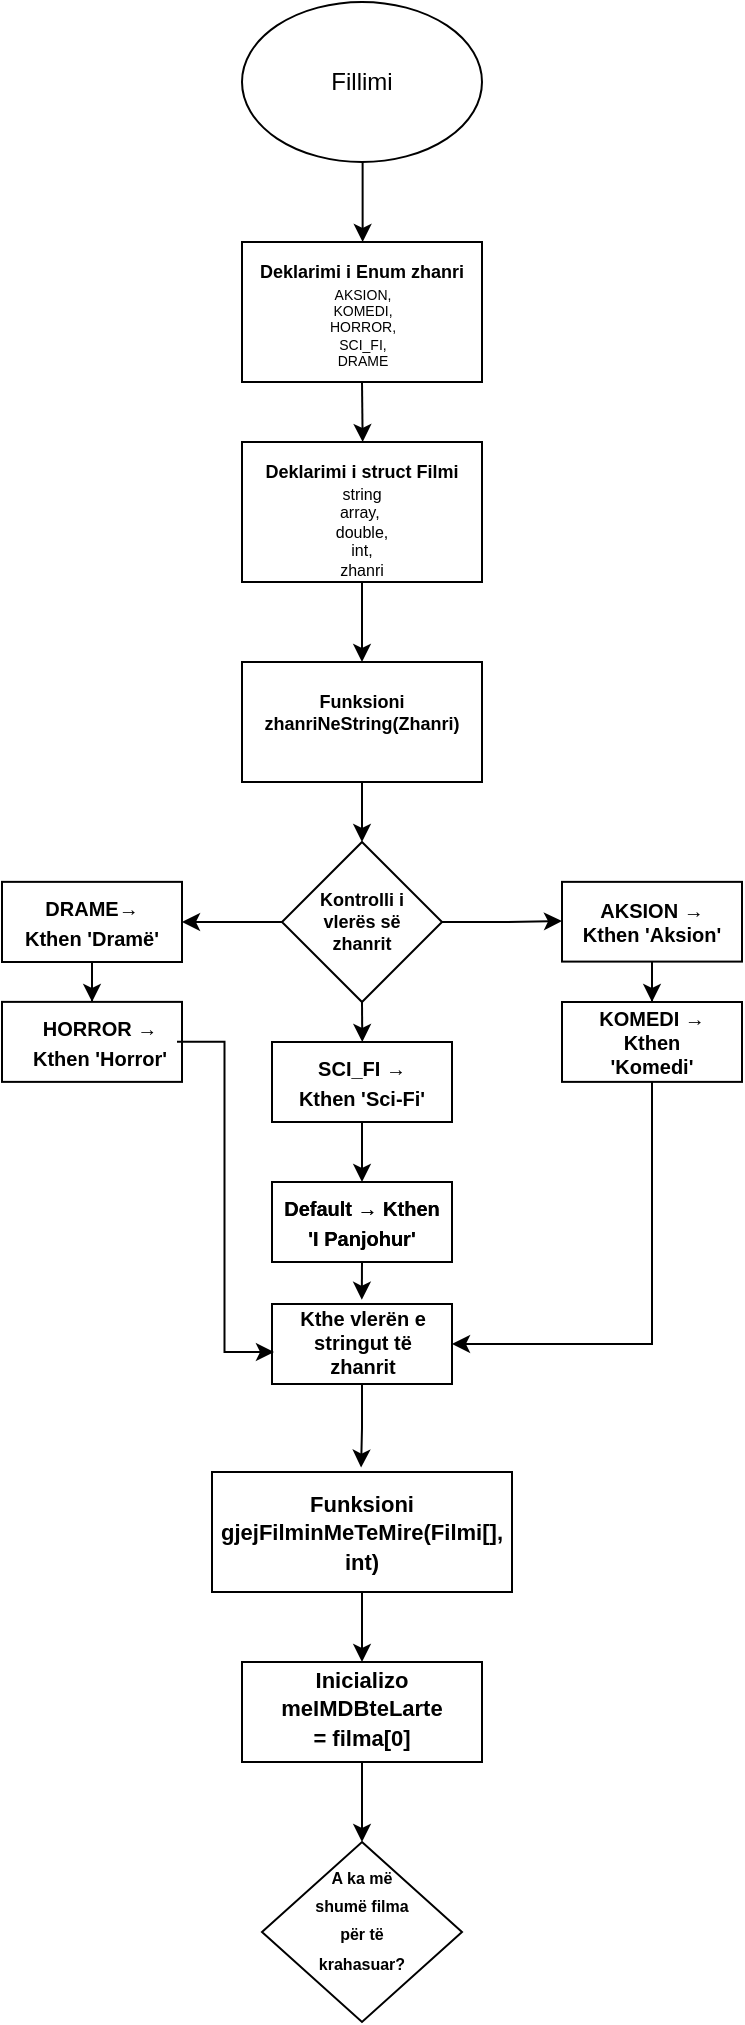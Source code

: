 <mxfile version="26.0.12">
  <diagram name="Page-1" id="ZV_OqSpvl_2gobvDDA9a">
    <mxGraphModel dx="1354" dy="2820" grid="1" gridSize="10" guides="1" tooltips="1" connect="1" arrows="1" fold="1" page="1" pageScale="1" pageWidth="1200" pageHeight="2100" math="0" shadow="0">
      <root>
        <mxCell id="0" />
        <mxCell id="1" parent="0" />
        <mxCell id="1rOna_vOdzG1UsrrnAtX-18" style="edgeStyle=orthogonalEdgeStyle;rounded=0;orthogonalLoop=1;jettySize=auto;html=1;exitX=0.25;exitY=0;exitDx=0;exitDy=0;" edge="1" parent="1" source="1rOna_vOdzG1UsrrnAtX-2">
          <mxGeometry relative="1" as="geometry">
            <mxPoint x="595.316" y="-1430" as="targetPoint" />
            <Array as="points">
              <mxPoint x="595" y="-1525" />
            </Array>
          </mxGeometry>
        </mxCell>
        <mxCell id="1rOna_vOdzG1UsrrnAtX-1" value="" style="ellipse;whiteSpace=wrap;html=1;" vertex="1" parent="1">
          <mxGeometry x="535" y="-1550" width="120" height="80" as="geometry" />
        </mxCell>
        <mxCell id="1rOna_vOdzG1UsrrnAtX-2" value="Fillimi" style="text;strokeColor=none;align=center;fillColor=none;html=1;verticalAlign=middle;whiteSpace=wrap;rounded=0;" vertex="1" parent="1">
          <mxGeometry x="565" y="-1525" width="60" height="30" as="geometry" />
        </mxCell>
        <mxCell id="1rOna_vOdzG1UsrrnAtX-21" style="edgeStyle=orthogonalEdgeStyle;rounded=0;orthogonalLoop=1;jettySize=auto;html=1;exitX=0.5;exitY=1;exitDx=0;exitDy=0;" edge="1" parent="1" source="1rOna_vOdzG1UsrrnAtX-4">
          <mxGeometry relative="1" as="geometry">
            <mxPoint x="595.333" y="-1330" as="targetPoint" />
          </mxGeometry>
        </mxCell>
        <mxCell id="1rOna_vOdzG1UsrrnAtX-4" value="" style="rounded=0;whiteSpace=wrap;html=1;" vertex="1" parent="1">
          <mxGeometry x="535" y="-1430" width="120" height="70" as="geometry" />
        </mxCell>
        <mxCell id="1rOna_vOdzG1UsrrnAtX-8" value="AKSION, KOMEDI, HORROR,&lt;div&gt;SCI_FI, DRAME&lt;/div&gt;" style="text;strokeColor=none;align=center;fillColor=none;html=1;verticalAlign=middle;whiteSpace=wrap;rounded=0;fontSize=7;" vertex="1" parent="1">
          <mxGeometry x="572.5" y="-1410" width="45" height="45" as="geometry" />
        </mxCell>
        <mxCell id="1rOna_vOdzG1UsrrnAtX-23" style="edgeStyle=orthogonalEdgeStyle;rounded=0;orthogonalLoop=1;jettySize=auto;html=1;" edge="1" parent="1" source="1rOna_vOdzG1UsrrnAtX-12">
          <mxGeometry relative="1" as="geometry">
            <mxPoint x="595" y="-1220" as="targetPoint" />
          </mxGeometry>
        </mxCell>
        <mxCell id="1rOna_vOdzG1UsrrnAtX-12" value="" style="rounded=0;whiteSpace=wrap;html=1;" vertex="1" parent="1">
          <mxGeometry x="535" y="-1330" width="120" height="70" as="geometry" />
        </mxCell>
        <mxCell id="1rOna_vOdzG1UsrrnAtX-16" value="Deklarimi i Enum zhanri" style="text;strokeColor=none;align=center;fillColor=none;html=1;verticalAlign=middle;whiteSpace=wrap;rounded=0;fontSize=9;fontStyle=1" vertex="1" parent="1">
          <mxGeometry x="535" y="-1430" width="120" height="30" as="geometry" />
        </mxCell>
        <mxCell id="1rOna_vOdzG1UsrrnAtX-17" value="Deklarimi &lt;span class=&quot;hljs-selector-tag&quot;&gt;i&lt;/span&gt; struct Filmi" style="text;strokeColor=none;align=center;fillColor=none;html=1;verticalAlign=middle;whiteSpace=wrap;rounded=0;fontSize=9;fontStyle=1" vertex="1" parent="1">
          <mxGeometry x="535" y="-1330" width="120" height="30" as="geometry" />
        </mxCell>
        <mxCell id="1rOna_vOdzG1UsrrnAtX-22" value="string&lt;div&gt;array,&amp;nbsp;&lt;/div&gt;&lt;div&gt;double,&lt;/div&gt;&lt;div&gt;int,&lt;/div&gt;&lt;div&gt;zhanri&lt;/div&gt;" style="text;strokeColor=none;align=center;fillColor=none;html=1;verticalAlign=middle;whiteSpace=wrap;rounded=0;fontSize=8;" vertex="1" parent="1">
          <mxGeometry x="565" y="-1300" width="60" height="30" as="geometry" />
        </mxCell>
        <mxCell id="1rOna_vOdzG1UsrrnAtX-28" style="edgeStyle=orthogonalEdgeStyle;rounded=0;orthogonalLoop=1;jettySize=auto;html=1;exitX=0.5;exitY=1;exitDx=0;exitDy=0;entryX=0.5;entryY=0;entryDx=0;entryDy=0;" edge="1" parent="1" source="1rOna_vOdzG1UsrrnAtX-24" target="1rOna_vOdzG1UsrrnAtX-27">
          <mxGeometry relative="1" as="geometry" />
        </mxCell>
        <mxCell id="1rOna_vOdzG1UsrrnAtX-24" value="" style="rounded=0;whiteSpace=wrap;html=1;" vertex="1" parent="1">
          <mxGeometry x="535" y="-1220" width="120" height="60" as="geometry" />
        </mxCell>
        <mxCell id="1rOna_vOdzG1UsrrnAtX-26" value="Funksioni &lt;span class=&quot;hljs-title&quot;&gt;zhanriNeString&lt;/span&gt;(&lt;span class=&quot;hljs-params&quot;&gt;Zhanri&lt;/span&gt;)" style="text;strokeColor=none;align=center;fillColor=none;html=1;verticalAlign=middle;whiteSpace=wrap;rounded=0;fontSize=9;fontStyle=1" vertex="1" parent="1">
          <mxGeometry x="565" y="-1210" width="60" height="30" as="geometry" />
        </mxCell>
        <mxCell id="1rOna_vOdzG1UsrrnAtX-31" style="edgeStyle=orthogonalEdgeStyle;rounded=0;orthogonalLoop=1;jettySize=auto;html=1;exitX=1;exitY=0.5;exitDx=0;exitDy=0;" edge="1" parent="1" source="1rOna_vOdzG1UsrrnAtX-27">
          <mxGeometry relative="1" as="geometry">
            <mxPoint x="695" y="-1090.459" as="targetPoint" />
            <mxPoint x="645" y="-1090" as="sourcePoint" />
            <Array as="points">
              <mxPoint x="665" y="-1090" />
            </Array>
          </mxGeometry>
        </mxCell>
        <mxCell id="1rOna_vOdzG1UsrrnAtX-37" style="edgeStyle=orthogonalEdgeStyle;rounded=0;orthogonalLoop=1;jettySize=auto;html=1;exitX=0;exitY=0.5;exitDx=0;exitDy=0;" edge="1" parent="1" source="1rOna_vOdzG1UsrrnAtX-27" target="1rOna_vOdzG1UsrrnAtX-38">
          <mxGeometry relative="1" as="geometry">
            <mxPoint x="475" y="-1089.875" as="targetPoint" />
          </mxGeometry>
        </mxCell>
        <mxCell id="1rOna_vOdzG1UsrrnAtX-61" style="edgeStyle=orthogonalEdgeStyle;rounded=0;orthogonalLoop=1;jettySize=auto;html=1;exitX=0.5;exitY=1;exitDx=0;exitDy=0;" edge="1" parent="1" source="1rOna_vOdzG1UsrrnAtX-27">
          <mxGeometry relative="1" as="geometry">
            <mxPoint x="595.143" y="-1030" as="targetPoint" />
          </mxGeometry>
        </mxCell>
        <mxCell id="1rOna_vOdzG1UsrrnAtX-27" value="" style="rhombus;whiteSpace=wrap;html=1;" vertex="1" parent="1">
          <mxGeometry x="555" y="-1130" width="80" height="80" as="geometry" />
        </mxCell>
        <mxCell id="1rOna_vOdzG1UsrrnAtX-30" value="Kontrolli &lt;span class=&quot;hljs-selector-tag&quot;&gt;i&lt;/span&gt; vlerës së zhanrit" style="text;strokeColor=none;align=center;fillColor=none;html=1;verticalAlign=middle;whiteSpace=wrap;rounded=0;fontStyle=1;fontSize=9;" vertex="1" parent="1">
          <mxGeometry x="565" y="-1105" width="60" height="30" as="geometry" />
        </mxCell>
        <mxCell id="1rOna_vOdzG1UsrrnAtX-58" style="edgeStyle=orthogonalEdgeStyle;rounded=0;orthogonalLoop=1;jettySize=auto;html=1;entryX=0.5;entryY=0;entryDx=0;entryDy=0;" edge="1" parent="1" source="1rOna_vOdzG1UsrrnAtX-32" target="1rOna_vOdzG1UsrrnAtX-35">
          <mxGeometry relative="1" as="geometry" />
        </mxCell>
        <mxCell id="1rOna_vOdzG1UsrrnAtX-32" value="" style="rounded=0;whiteSpace=wrap;html=1;" vertex="1" parent="1">
          <mxGeometry x="695" y="-1110.07" width="90" height="39.87" as="geometry" />
        </mxCell>
        <mxCell id="1rOna_vOdzG1UsrrnAtX-33" value="AKSION → Kthen &#39;Aksion&#39;" style="text;strokeColor=none;align=center;fillColor=none;html=1;verticalAlign=middle;whiteSpace=wrap;rounded=0;fontSize=10;fontStyle=1" vertex="1" parent="1">
          <mxGeometry x="700" y="-1095.01" width="80" height="10" as="geometry" />
        </mxCell>
        <mxCell id="1rOna_vOdzG1UsrrnAtX-75" style="edgeStyle=orthogonalEdgeStyle;rounded=0;orthogonalLoop=1;jettySize=auto;html=1;exitX=0.5;exitY=1;exitDx=0;exitDy=0;entryX=1;entryY=0.5;entryDx=0;entryDy=0;" edge="1" parent="1" source="1rOna_vOdzG1UsrrnAtX-35" target="1rOna_vOdzG1UsrrnAtX-73">
          <mxGeometry relative="1" as="geometry" />
        </mxCell>
        <mxCell id="1rOna_vOdzG1UsrrnAtX-35" value="" style="rounded=0;whiteSpace=wrap;html=1;" vertex="1" parent="1">
          <mxGeometry x="695" y="-1050" width="90" height="39.94" as="geometry" />
        </mxCell>
        <mxCell id="1rOna_vOdzG1UsrrnAtX-36" value="KOMEDI → Kthen &#39;Komedi&#39;" style="text;strokeColor=none;align=center;fillColor=none;html=1;verticalAlign=middle;whiteSpace=wrap;rounded=0;fontStyle=1;fontSize=10;" vertex="1" parent="1">
          <mxGeometry x="710" y="-1045.03" width="60" height="30" as="geometry" />
        </mxCell>
        <mxCell id="1rOna_vOdzG1UsrrnAtX-57" style="edgeStyle=orthogonalEdgeStyle;rounded=0;orthogonalLoop=1;jettySize=auto;html=1;entryX=0.5;entryY=0;entryDx=0;entryDy=0;" edge="1" parent="1" source="1rOna_vOdzG1UsrrnAtX-38" target="1rOna_vOdzG1UsrrnAtX-39">
          <mxGeometry relative="1" as="geometry" />
        </mxCell>
        <mxCell id="1rOna_vOdzG1UsrrnAtX-38" value="" style="rounded=0;whiteSpace=wrap;html=1;" vertex="1" parent="1">
          <mxGeometry x="415" y="-1110.07" width="90" height="40.07" as="geometry" />
        </mxCell>
        <mxCell id="1rOna_vOdzG1UsrrnAtX-39" value="" style="rounded=0;whiteSpace=wrap;html=1;" vertex="1" parent="1">
          <mxGeometry x="415" y="-1050.06" width="90" height="40" as="geometry" />
        </mxCell>
        <mxCell id="1rOna_vOdzG1UsrrnAtX-44" value="&lt;font style=&quot;font-size: 10px;&quot;&gt;HORROR → Kthen &#39;Horror&#39;&lt;/font&gt;" style="text;strokeColor=none;align=center;fillColor=none;html=1;verticalAlign=middle;whiteSpace=wrap;rounded=0;fontStyle=1" vertex="1" parent="1">
          <mxGeometry x="425" y="-1045.06" width="77.5" height="30" as="geometry" />
        </mxCell>
        <mxCell id="1rOna_vOdzG1UsrrnAtX-43" value="&lt;b&gt;&lt;font style=&quot;font-size: 10px;&quot;&gt;DRAME→ Kthen &#39;Dramë&#39;&lt;/font&gt;&lt;/b&gt;" style="text;strokeColor=none;align=center;fillColor=none;html=1;verticalAlign=middle;whiteSpace=wrap;rounded=0;" vertex="1" parent="1">
          <mxGeometry x="425" y="-1090.14" width="70" as="geometry" />
        </mxCell>
        <mxCell id="1rOna_vOdzG1UsrrnAtX-62" value="" style="rounded=0;whiteSpace=wrap;html=1;" vertex="1" parent="1">
          <mxGeometry x="550" y="-1030" width="90" height="40" as="geometry" />
        </mxCell>
        <mxCell id="1rOna_vOdzG1UsrrnAtX-69" style="edgeStyle=orthogonalEdgeStyle;rounded=0;orthogonalLoop=1;jettySize=auto;html=1;entryX=0.5;entryY=0;entryDx=0;entryDy=0;" edge="1" parent="1" target="1rOna_vOdzG1UsrrnAtX-66">
          <mxGeometry relative="1" as="geometry">
            <mxPoint x="595" y="-990" as="sourcePoint" />
          </mxGeometry>
        </mxCell>
        <mxCell id="1rOna_vOdzG1UsrrnAtX-63" value="&lt;b&gt;&lt;font style=&quot;font-size: 10px;&quot;&gt;SCI_FI → Kthen &#39;Sci-Fi&#39;&lt;/font&gt;&lt;/b&gt;" style="text;strokeColor=none;align=center;fillColor=none;html=1;verticalAlign=middle;whiteSpace=wrap;rounded=0;" vertex="1" parent="1">
          <mxGeometry x="560" y="-1025" width="70" height="30" as="geometry" />
        </mxCell>
        <mxCell id="1rOna_vOdzG1UsrrnAtX-66" value="" style="rounded=0;whiteSpace=wrap;html=1;" vertex="1" parent="1">
          <mxGeometry x="550" y="-960" width="90" height="40" as="geometry" />
        </mxCell>
        <mxCell id="1rOna_vOdzG1UsrrnAtX-70" value="&lt;b&gt;&lt;font style=&quot;font-size: 10px;&quot;&gt;Default → Kthen &#39;I Panjohur&#39;&lt;/font&gt;&lt;/b&gt;" style="text;strokeColor=none;align=center;fillColor=none;html=1;verticalAlign=middle;whiteSpace=wrap;rounded=0;" vertex="1" parent="1">
          <mxGeometry x="555" y="-955" width="80" height="30" as="geometry" />
        </mxCell>
        <mxCell id="1rOna_vOdzG1UsrrnAtX-72" value="&lt;b&gt;&lt;font style=&quot;font-size: 10px;&quot;&gt;Default → Kthen &#39;I Panjohur&#39;&lt;/font&gt;&lt;/b&gt;" style="text;strokeColor=none;align=center;fillColor=none;html=1;verticalAlign=middle;whiteSpace=wrap;rounded=0;" vertex="1" parent="1">
          <mxGeometry x="555" y="-955" width="80" height="30" as="geometry" />
        </mxCell>
        <mxCell id="1rOna_vOdzG1UsrrnAtX-73" value="" style="rounded=0;whiteSpace=wrap;html=1;" vertex="1" parent="1">
          <mxGeometry x="550" y="-899" width="90" height="40" as="geometry" />
        </mxCell>
        <mxCell id="1rOna_vOdzG1UsrrnAtX-74" style="edgeStyle=orthogonalEdgeStyle;rounded=0;orthogonalLoop=1;jettySize=auto;html=1;exitX=0.5;exitY=1;exitDx=0;exitDy=0;entryX=0.499;entryY=-0.053;entryDx=0;entryDy=0;entryPerimeter=0;" edge="1" parent="1" source="1rOna_vOdzG1UsrrnAtX-66" target="1rOna_vOdzG1UsrrnAtX-73">
          <mxGeometry relative="1" as="geometry" />
        </mxCell>
        <mxCell id="1rOna_vOdzG1UsrrnAtX-76" style="edgeStyle=orthogonalEdgeStyle;rounded=0;orthogonalLoop=1;jettySize=auto;html=1;entryX=0.011;entryY=0.6;entryDx=0;entryDy=0;entryPerimeter=0;" edge="1" parent="1" source="1rOna_vOdzG1UsrrnAtX-44" target="1rOna_vOdzG1UsrrnAtX-73">
          <mxGeometry relative="1" as="geometry" />
        </mxCell>
        <mxCell id="1rOna_vOdzG1UsrrnAtX-77" value="&lt;div&gt;Kthe vlerën e stringut të zhanrit&lt;/div&gt;&lt;div&gt;&lt;br&gt;&lt;/div&gt;" style="text;strokeColor=none;align=center;fillColor=none;html=1;verticalAlign=middle;whiteSpace=wrap;rounded=0;fontStyle=1;fontSize=10;" vertex="1" parent="1">
          <mxGeometry x="552.5" y="-889" width="85" height="30" as="geometry" />
        </mxCell>
        <mxCell id="1rOna_vOdzG1UsrrnAtX-82" style="edgeStyle=orthogonalEdgeStyle;rounded=0;orthogonalLoop=1;jettySize=auto;html=1;entryX=0.5;entryY=0;entryDx=0;entryDy=0;" edge="1" parent="1" source="1rOna_vOdzG1UsrrnAtX-78" target="1rOna_vOdzG1UsrrnAtX-81">
          <mxGeometry relative="1" as="geometry" />
        </mxCell>
        <mxCell id="1rOna_vOdzG1UsrrnAtX-78" value="" style="rounded=0;whiteSpace=wrap;html=1;" vertex="1" parent="1">
          <mxGeometry x="520" y="-815" width="150" height="60" as="geometry" />
        </mxCell>
        <mxCell id="1rOna_vOdzG1UsrrnAtX-79" style="edgeStyle=orthogonalEdgeStyle;rounded=0;orthogonalLoop=1;jettySize=auto;html=1;exitX=0.5;exitY=1;exitDx=0;exitDy=0;entryX=0.497;entryY=-0.037;entryDx=0;entryDy=0;entryPerimeter=0;" edge="1" parent="1" source="1rOna_vOdzG1UsrrnAtX-77" target="1rOna_vOdzG1UsrrnAtX-78">
          <mxGeometry relative="1" as="geometry" />
        </mxCell>
        <mxCell id="1rOna_vOdzG1UsrrnAtX-80" value="&lt;b&gt;&lt;font style=&quot;font-size: 11px;&quot;&gt;Funksioni gjejFilminMeTeMire(Filmi&lt;span style=&quot;&quot; class=&quot;hljs-selector-attr&quot;&gt;[]&lt;/span&gt;, int)&lt;/font&gt;&lt;/b&gt;" style="text;strokeColor=none;align=center;fillColor=none;html=1;verticalAlign=middle;whiteSpace=wrap;rounded=0;" vertex="1" parent="1">
          <mxGeometry x="565" y="-800" width="60" height="30" as="geometry" />
        </mxCell>
        <mxCell id="1rOna_vOdzG1UsrrnAtX-81" value="" style="rounded=0;whiteSpace=wrap;html=1;" vertex="1" parent="1">
          <mxGeometry x="535" y="-720" width="120" height="50" as="geometry" />
        </mxCell>
        <mxCell id="1rOna_vOdzG1UsrrnAtX-90" style="edgeStyle=orthogonalEdgeStyle;rounded=0;orthogonalLoop=1;jettySize=auto;html=1;exitX=0.5;exitY=1;exitDx=0;exitDy=0;entryX=0.5;entryY=0;entryDx=0;entryDy=0;" edge="1" parent="1" source="1rOna_vOdzG1UsrrnAtX-83" target="1rOna_vOdzG1UsrrnAtX-84">
          <mxGeometry relative="1" as="geometry" />
        </mxCell>
        <mxCell id="1rOna_vOdzG1UsrrnAtX-83" value="&lt;div&gt;&lt;b&gt;&lt;font style=&quot;font-size: 11px;&quot;&gt;Inicializo meIMDBteLarte = filma[0]&lt;/font&gt;&lt;/b&gt;&lt;/div&gt;&lt;div&gt;&lt;br&gt;&lt;/div&gt;" style="text;strokeColor=none;align=center;fillColor=none;html=1;verticalAlign=middle;whiteSpace=wrap;rounded=0;" vertex="1" parent="1">
          <mxGeometry x="550" y="-710" width="90" height="40" as="geometry" />
        </mxCell>
        <mxCell id="1rOna_vOdzG1UsrrnAtX-84" value="" style="rhombus;whiteSpace=wrap;html=1;" vertex="1" parent="1">
          <mxGeometry x="545" y="-630" width="100" height="90" as="geometry" />
        </mxCell>
        <mxCell id="1rOna_vOdzG1UsrrnAtX-87" value="&lt;div&gt;&lt;b&gt;&lt;font style=&quot;font-size: 8px;&quot;&gt;A ka më shumë filma për të krahasuar?&lt;/font&gt;&lt;/b&gt;&lt;/div&gt;&lt;div&gt;&lt;br&gt;&lt;/div&gt;" style="text;strokeColor=none;align=center;fillColor=none;html=1;verticalAlign=middle;whiteSpace=wrap;rounded=0;" vertex="1" parent="1">
          <mxGeometry x="565" y="-600" width="60" height="30" as="geometry" />
        </mxCell>
      </root>
    </mxGraphModel>
  </diagram>
</mxfile>
